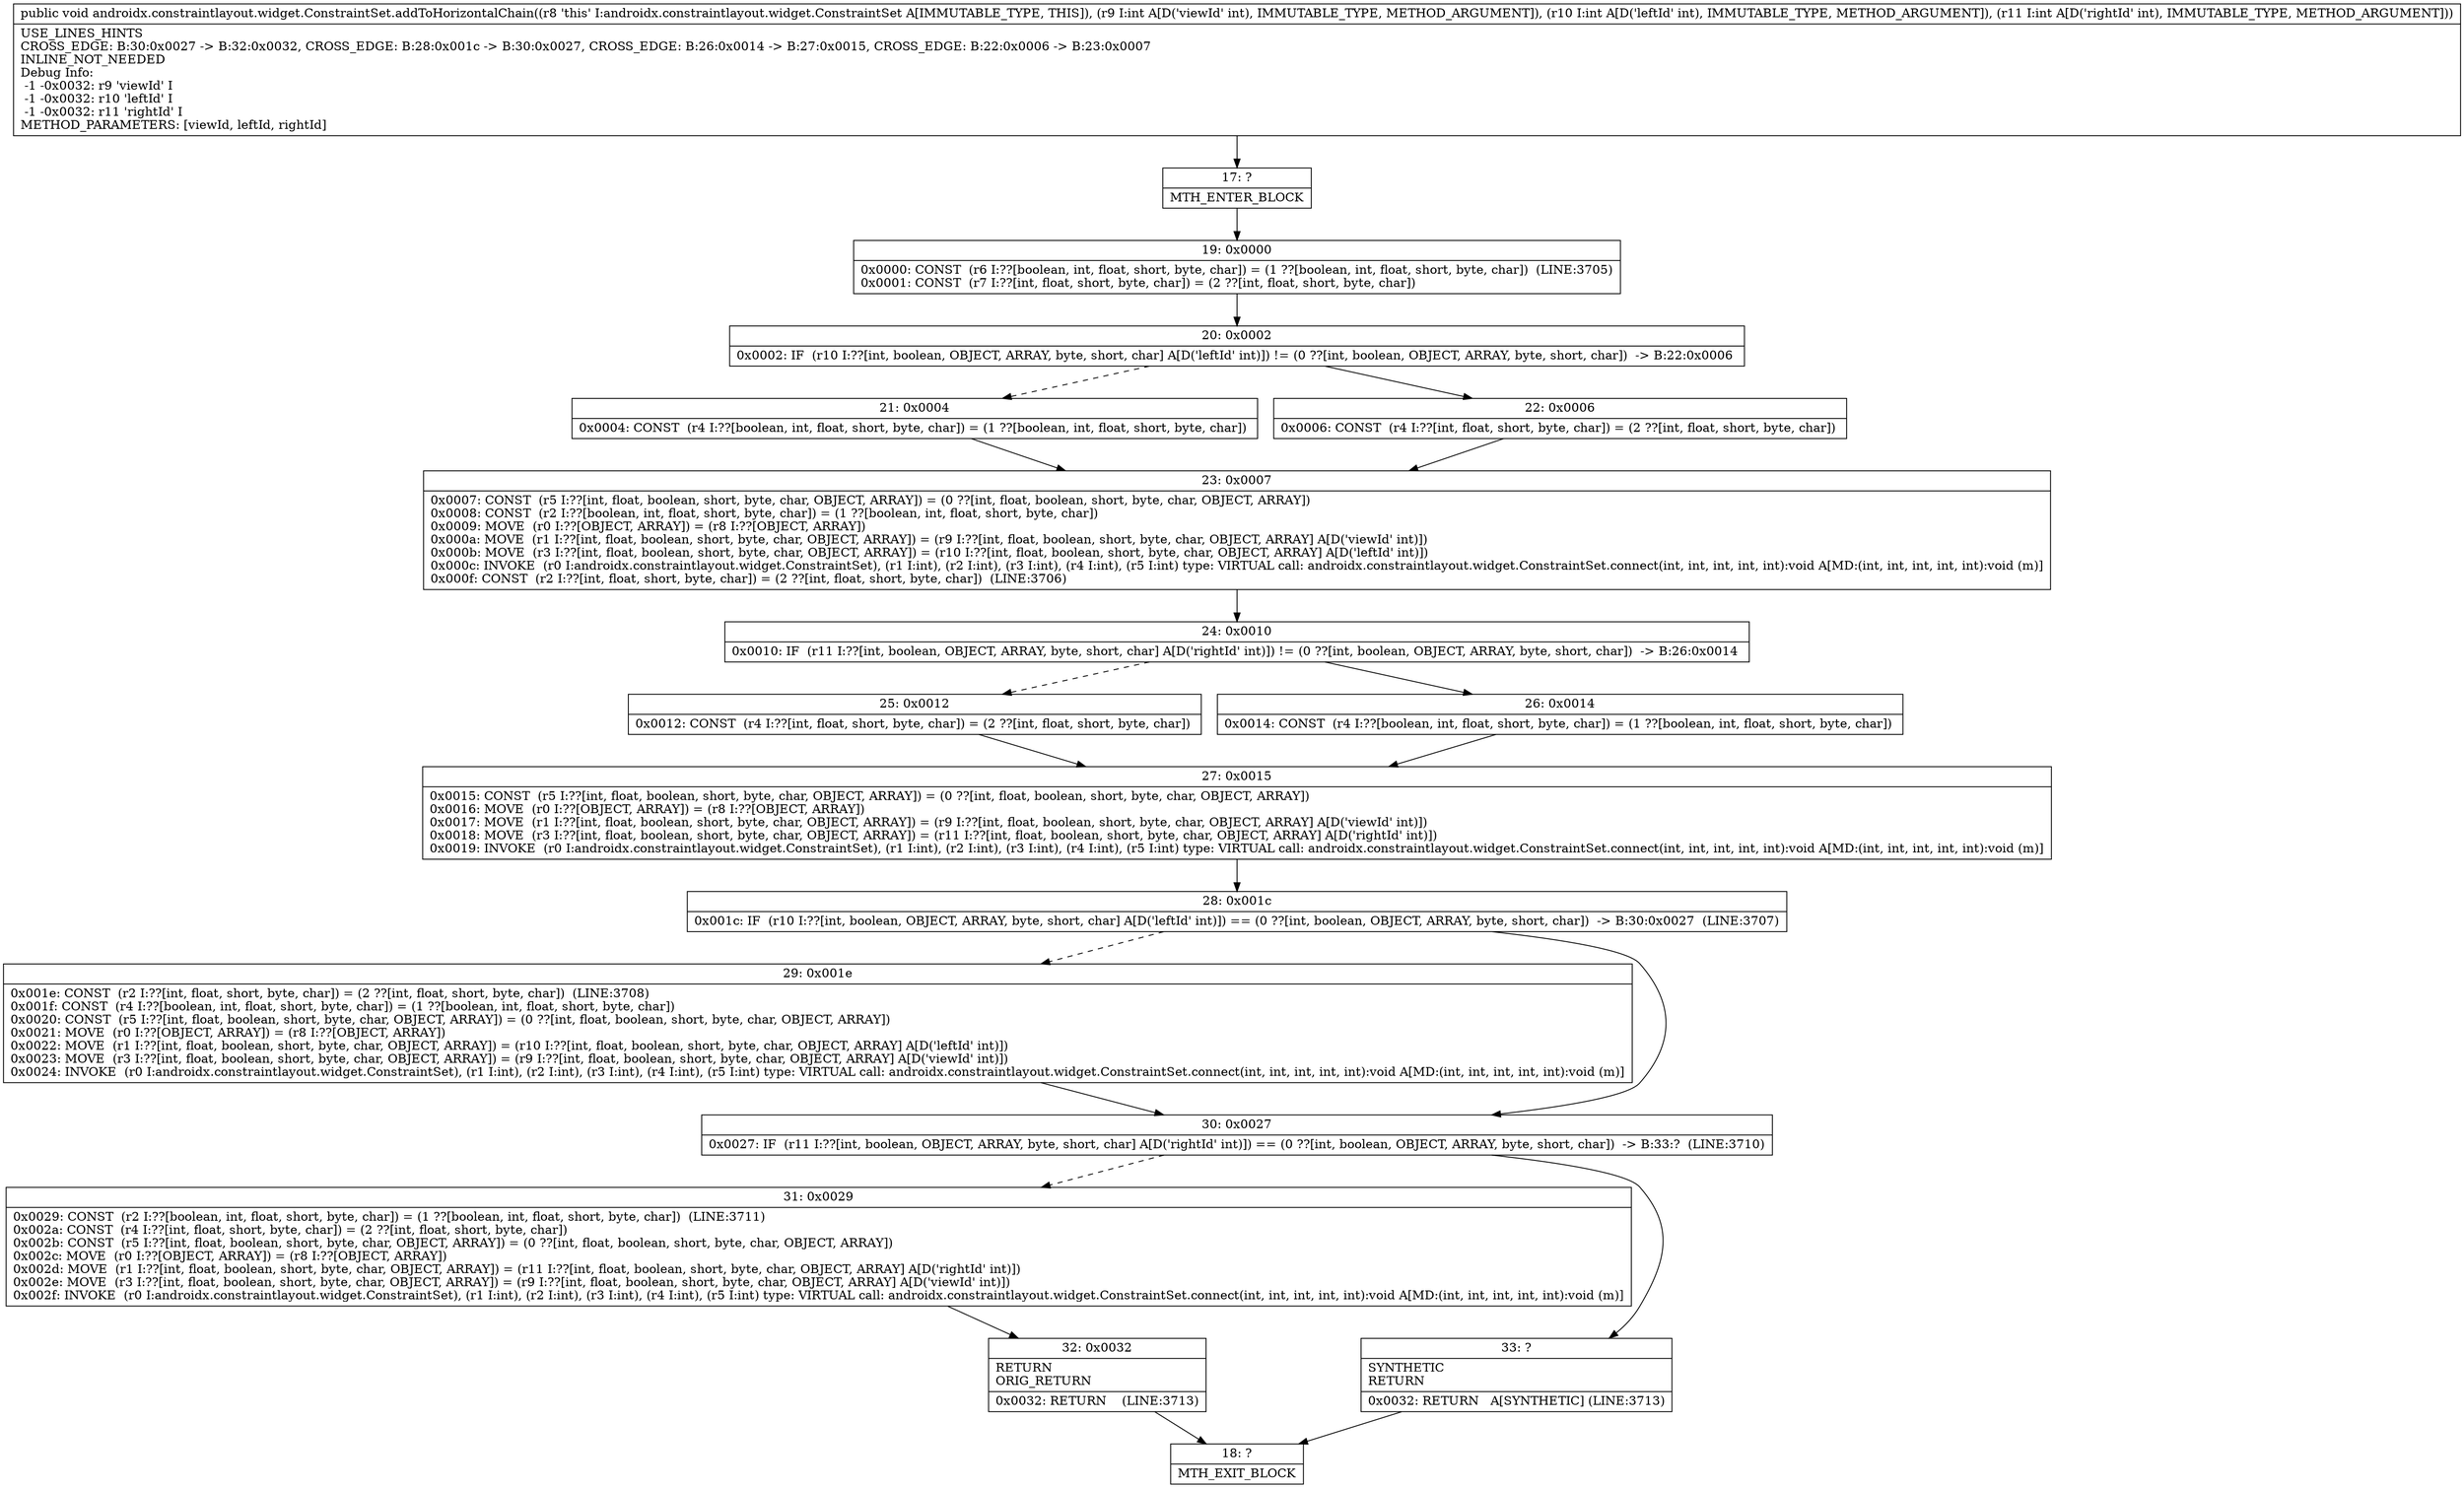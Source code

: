 digraph "CFG forandroidx.constraintlayout.widget.ConstraintSet.addToHorizontalChain(III)V" {
Node_17 [shape=record,label="{17\:\ ?|MTH_ENTER_BLOCK\l}"];
Node_19 [shape=record,label="{19\:\ 0x0000|0x0000: CONST  (r6 I:??[boolean, int, float, short, byte, char]) = (1 ??[boolean, int, float, short, byte, char])  (LINE:3705)\l0x0001: CONST  (r7 I:??[int, float, short, byte, char]) = (2 ??[int, float, short, byte, char]) \l}"];
Node_20 [shape=record,label="{20\:\ 0x0002|0x0002: IF  (r10 I:??[int, boolean, OBJECT, ARRAY, byte, short, char] A[D('leftId' int)]) != (0 ??[int, boolean, OBJECT, ARRAY, byte, short, char])  \-\> B:22:0x0006 \l}"];
Node_21 [shape=record,label="{21\:\ 0x0004|0x0004: CONST  (r4 I:??[boolean, int, float, short, byte, char]) = (1 ??[boolean, int, float, short, byte, char]) \l}"];
Node_23 [shape=record,label="{23\:\ 0x0007|0x0007: CONST  (r5 I:??[int, float, boolean, short, byte, char, OBJECT, ARRAY]) = (0 ??[int, float, boolean, short, byte, char, OBJECT, ARRAY]) \l0x0008: CONST  (r2 I:??[boolean, int, float, short, byte, char]) = (1 ??[boolean, int, float, short, byte, char]) \l0x0009: MOVE  (r0 I:??[OBJECT, ARRAY]) = (r8 I:??[OBJECT, ARRAY]) \l0x000a: MOVE  (r1 I:??[int, float, boolean, short, byte, char, OBJECT, ARRAY]) = (r9 I:??[int, float, boolean, short, byte, char, OBJECT, ARRAY] A[D('viewId' int)]) \l0x000b: MOVE  (r3 I:??[int, float, boolean, short, byte, char, OBJECT, ARRAY]) = (r10 I:??[int, float, boolean, short, byte, char, OBJECT, ARRAY] A[D('leftId' int)]) \l0x000c: INVOKE  (r0 I:androidx.constraintlayout.widget.ConstraintSet), (r1 I:int), (r2 I:int), (r3 I:int), (r4 I:int), (r5 I:int) type: VIRTUAL call: androidx.constraintlayout.widget.ConstraintSet.connect(int, int, int, int, int):void A[MD:(int, int, int, int, int):void (m)]\l0x000f: CONST  (r2 I:??[int, float, short, byte, char]) = (2 ??[int, float, short, byte, char])  (LINE:3706)\l}"];
Node_24 [shape=record,label="{24\:\ 0x0010|0x0010: IF  (r11 I:??[int, boolean, OBJECT, ARRAY, byte, short, char] A[D('rightId' int)]) != (0 ??[int, boolean, OBJECT, ARRAY, byte, short, char])  \-\> B:26:0x0014 \l}"];
Node_25 [shape=record,label="{25\:\ 0x0012|0x0012: CONST  (r4 I:??[int, float, short, byte, char]) = (2 ??[int, float, short, byte, char]) \l}"];
Node_27 [shape=record,label="{27\:\ 0x0015|0x0015: CONST  (r5 I:??[int, float, boolean, short, byte, char, OBJECT, ARRAY]) = (0 ??[int, float, boolean, short, byte, char, OBJECT, ARRAY]) \l0x0016: MOVE  (r0 I:??[OBJECT, ARRAY]) = (r8 I:??[OBJECT, ARRAY]) \l0x0017: MOVE  (r1 I:??[int, float, boolean, short, byte, char, OBJECT, ARRAY]) = (r9 I:??[int, float, boolean, short, byte, char, OBJECT, ARRAY] A[D('viewId' int)]) \l0x0018: MOVE  (r3 I:??[int, float, boolean, short, byte, char, OBJECT, ARRAY]) = (r11 I:??[int, float, boolean, short, byte, char, OBJECT, ARRAY] A[D('rightId' int)]) \l0x0019: INVOKE  (r0 I:androidx.constraintlayout.widget.ConstraintSet), (r1 I:int), (r2 I:int), (r3 I:int), (r4 I:int), (r5 I:int) type: VIRTUAL call: androidx.constraintlayout.widget.ConstraintSet.connect(int, int, int, int, int):void A[MD:(int, int, int, int, int):void (m)]\l}"];
Node_28 [shape=record,label="{28\:\ 0x001c|0x001c: IF  (r10 I:??[int, boolean, OBJECT, ARRAY, byte, short, char] A[D('leftId' int)]) == (0 ??[int, boolean, OBJECT, ARRAY, byte, short, char])  \-\> B:30:0x0027  (LINE:3707)\l}"];
Node_29 [shape=record,label="{29\:\ 0x001e|0x001e: CONST  (r2 I:??[int, float, short, byte, char]) = (2 ??[int, float, short, byte, char])  (LINE:3708)\l0x001f: CONST  (r4 I:??[boolean, int, float, short, byte, char]) = (1 ??[boolean, int, float, short, byte, char]) \l0x0020: CONST  (r5 I:??[int, float, boolean, short, byte, char, OBJECT, ARRAY]) = (0 ??[int, float, boolean, short, byte, char, OBJECT, ARRAY]) \l0x0021: MOVE  (r0 I:??[OBJECT, ARRAY]) = (r8 I:??[OBJECT, ARRAY]) \l0x0022: MOVE  (r1 I:??[int, float, boolean, short, byte, char, OBJECT, ARRAY]) = (r10 I:??[int, float, boolean, short, byte, char, OBJECT, ARRAY] A[D('leftId' int)]) \l0x0023: MOVE  (r3 I:??[int, float, boolean, short, byte, char, OBJECT, ARRAY]) = (r9 I:??[int, float, boolean, short, byte, char, OBJECT, ARRAY] A[D('viewId' int)]) \l0x0024: INVOKE  (r0 I:androidx.constraintlayout.widget.ConstraintSet), (r1 I:int), (r2 I:int), (r3 I:int), (r4 I:int), (r5 I:int) type: VIRTUAL call: androidx.constraintlayout.widget.ConstraintSet.connect(int, int, int, int, int):void A[MD:(int, int, int, int, int):void (m)]\l}"];
Node_30 [shape=record,label="{30\:\ 0x0027|0x0027: IF  (r11 I:??[int, boolean, OBJECT, ARRAY, byte, short, char] A[D('rightId' int)]) == (0 ??[int, boolean, OBJECT, ARRAY, byte, short, char])  \-\> B:33:?  (LINE:3710)\l}"];
Node_31 [shape=record,label="{31\:\ 0x0029|0x0029: CONST  (r2 I:??[boolean, int, float, short, byte, char]) = (1 ??[boolean, int, float, short, byte, char])  (LINE:3711)\l0x002a: CONST  (r4 I:??[int, float, short, byte, char]) = (2 ??[int, float, short, byte, char]) \l0x002b: CONST  (r5 I:??[int, float, boolean, short, byte, char, OBJECT, ARRAY]) = (0 ??[int, float, boolean, short, byte, char, OBJECT, ARRAY]) \l0x002c: MOVE  (r0 I:??[OBJECT, ARRAY]) = (r8 I:??[OBJECT, ARRAY]) \l0x002d: MOVE  (r1 I:??[int, float, boolean, short, byte, char, OBJECT, ARRAY]) = (r11 I:??[int, float, boolean, short, byte, char, OBJECT, ARRAY] A[D('rightId' int)]) \l0x002e: MOVE  (r3 I:??[int, float, boolean, short, byte, char, OBJECT, ARRAY]) = (r9 I:??[int, float, boolean, short, byte, char, OBJECT, ARRAY] A[D('viewId' int)]) \l0x002f: INVOKE  (r0 I:androidx.constraintlayout.widget.ConstraintSet), (r1 I:int), (r2 I:int), (r3 I:int), (r4 I:int), (r5 I:int) type: VIRTUAL call: androidx.constraintlayout.widget.ConstraintSet.connect(int, int, int, int, int):void A[MD:(int, int, int, int, int):void (m)]\l}"];
Node_32 [shape=record,label="{32\:\ 0x0032|RETURN\lORIG_RETURN\l|0x0032: RETURN    (LINE:3713)\l}"];
Node_18 [shape=record,label="{18\:\ ?|MTH_EXIT_BLOCK\l}"];
Node_33 [shape=record,label="{33\:\ ?|SYNTHETIC\lRETURN\l|0x0032: RETURN   A[SYNTHETIC] (LINE:3713)\l}"];
Node_26 [shape=record,label="{26\:\ 0x0014|0x0014: CONST  (r4 I:??[boolean, int, float, short, byte, char]) = (1 ??[boolean, int, float, short, byte, char]) \l}"];
Node_22 [shape=record,label="{22\:\ 0x0006|0x0006: CONST  (r4 I:??[int, float, short, byte, char]) = (2 ??[int, float, short, byte, char]) \l}"];
MethodNode[shape=record,label="{public void androidx.constraintlayout.widget.ConstraintSet.addToHorizontalChain((r8 'this' I:androidx.constraintlayout.widget.ConstraintSet A[IMMUTABLE_TYPE, THIS]), (r9 I:int A[D('viewId' int), IMMUTABLE_TYPE, METHOD_ARGUMENT]), (r10 I:int A[D('leftId' int), IMMUTABLE_TYPE, METHOD_ARGUMENT]), (r11 I:int A[D('rightId' int), IMMUTABLE_TYPE, METHOD_ARGUMENT]))  | USE_LINES_HINTS\lCROSS_EDGE: B:30:0x0027 \-\> B:32:0x0032, CROSS_EDGE: B:28:0x001c \-\> B:30:0x0027, CROSS_EDGE: B:26:0x0014 \-\> B:27:0x0015, CROSS_EDGE: B:22:0x0006 \-\> B:23:0x0007\lINLINE_NOT_NEEDED\lDebug Info:\l  \-1 \-0x0032: r9 'viewId' I\l  \-1 \-0x0032: r10 'leftId' I\l  \-1 \-0x0032: r11 'rightId' I\lMETHOD_PARAMETERS: [viewId, leftId, rightId]\l}"];
MethodNode -> Node_17;Node_17 -> Node_19;
Node_19 -> Node_20;
Node_20 -> Node_21[style=dashed];
Node_20 -> Node_22;
Node_21 -> Node_23;
Node_23 -> Node_24;
Node_24 -> Node_25[style=dashed];
Node_24 -> Node_26;
Node_25 -> Node_27;
Node_27 -> Node_28;
Node_28 -> Node_29[style=dashed];
Node_28 -> Node_30;
Node_29 -> Node_30;
Node_30 -> Node_31[style=dashed];
Node_30 -> Node_33;
Node_31 -> Node_32;
Node_32 -> Node_18;
Node_33 -> Node_18;
Node_26 -> Node_27;
Node_22 -> Node_23;
}

